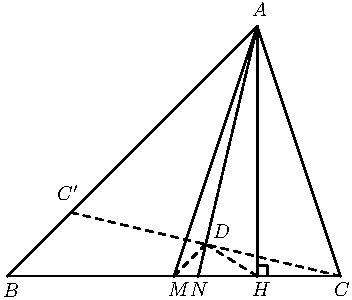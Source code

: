  /* Geogebra to Asymptote conversion, documentation at artofproblemsolving.com/Wiki go to User:Azjps/geogebra */
import graph; size(5.998665540778358cm); 
real labelscalefactor = 0.5; /* changes label-to-point distance */
pen dps = linewidth(0.7) + fontsize(10); defaultpen(dps); /* default pen style */ 
pen dotstyle = black; /* point style */ 
real xmin = -3.0059259449686295, xmax = 2.992739595809728, ymin = -1.0080642443787033, ymax = 3.999671295563111;  /* image dimensions */


draw((1.1251238077272698,0.)--(1.1251238077272698,0.12512380772726975)--(1.,0.12512380772726975)--(1.,0.)--cycle, linewidth(0.8)); 
 /* draw figures */
draw((1.,3.)--(-2.,0.), linewidth(0.8)); 
draw((-2.,0.)--(2.,0.), linewidth(0.8)); 
draw((2.,0.)--(1.,3.), linewidth(0.8)); 
draw((0.3819660112501054,0.3819660112501051)--(0.,0.), linewidth(0.8) + linetype("4 4")); 
draw((0.3819660112501054,0.3819660112501051)--(1.,0.), linewidth(0.8) + linetype("4 4")); 
draw((1.,3.)--(1.,0.), linewidth(0.8)); 
draw((1.,3.)--(0.,0.), linewidth(0.8)); 
draw((1.,3.)--(0.2917960675006311,0.), linewidth(0.8)); 
draw((2.,0.)--(-1.2360679774997898,0.7639320225002101), linewidth(0.8) + linetype("4 4")); 
 /* dots and labels */
dot((1.,3.),linewidth(1.pt) + dotstyle); 
label("$A$", (0.9047085226184413,3.0972171876584027), NE * labelscalefactor); 
dot((-2.,0.),linewidth(1.pt) + dotstyle); 
label("$B$", (-2.085776658477554,-0.28256192233766314), NE * labelscalefactor); 
dot((2.,0.),linewidth(1.pt) + dotstyle); 
label("$C$", (1.8956385234549842,-0.2648667437512963), NE * labelscalefactor); 
dot((0.,0.),linewidth(1.pt) + dotstyle); 
label("$M$", (-0.10391665680446836,-0.2648667437512963), NE * labelscalefactor); 
dot((0.2917960675006311,0.),linewidth(1.pt) + dotstyle); 
label("$N$", (0.16151102199103418,-0.2648667437512963), NE * labelscalefactor); 
dot((1.,0.),linewidth(1.pt) + dotstyle); 
label("$H$", (0.9047085226184413,-0.2648667437512963), NE * labelscalefactor); 
dot((0.3819660112501054,0.3819660112501051),linewidth(1.pt) + dotstyle); 
label("$D$", (0.44463387937290355,0.4252452211170103), NE * labelscalefactor); 
dot((-1.2360679774997898,0.7639320225002101),linewidth(1.pt) + dotstyle); 
label("$C'$", (-1.431055050781981,0.8853198643625481), NE * labelscalefactor); 
clip((xmin,ymin)--(xmin,ymax)--(xmax,ymax)--(xmax,ymin)--cycle); 
 /* end of picture */